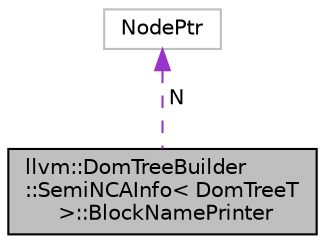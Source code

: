 digraph "llvm::DomTreeBuilder::SemiNCAInfo&lt; DomTreeT &gt;::BlockNamePrinter"
{
 // LATEX_PDF_SIZE
  bgcolor="transparent";
  edge [fontname="Helvetica",fontsize="10",labelfontname="Helvetica",labelfontsize="10"];
  node [fontname="Helvetica",fontsize="10",shape=record];
  Node1 [label="llvm::DomTreeBuilder\l::SemiNCAInfo\< DomTreeT\l \>::BlockNamePrinter",height=0.2,width=0.4,color="black", fillcolor="grey75", style="filled", fontcolor="black",tooltip=" "];
  Node2 -> Node1 [dir="back",color="darkorchid3",fontsize="10",style="dashed",label=" N" ,fontname="Helvetica"];
  Node2 [label="NodePtr",height=0.2,width=0.4,color="grey75",tooltip=" "];
}
